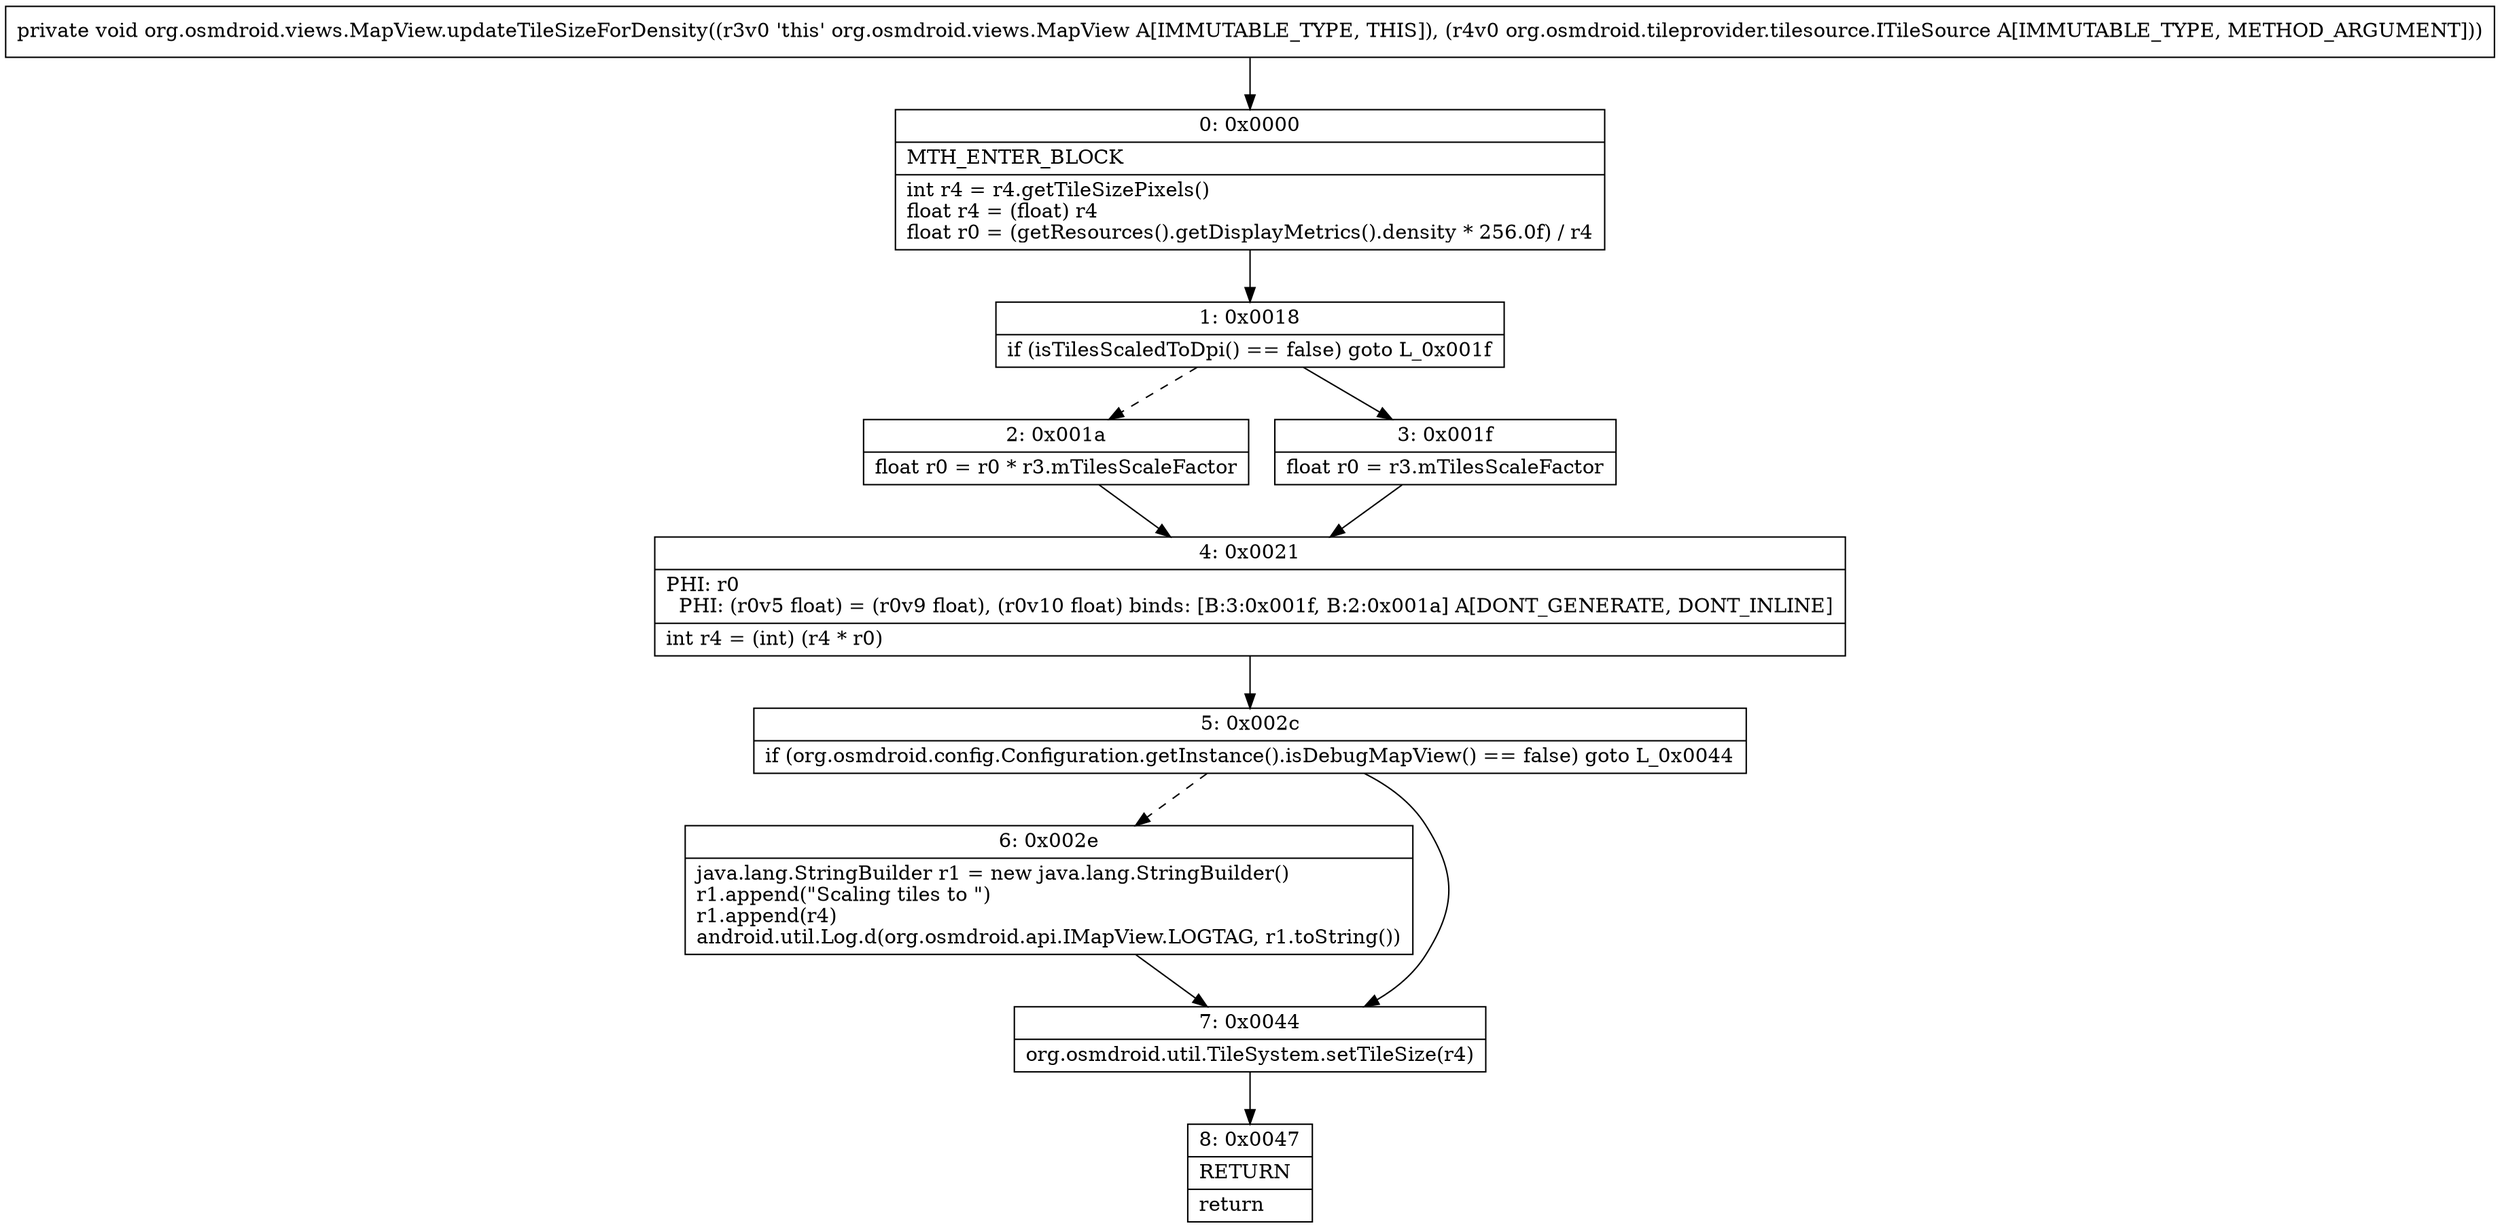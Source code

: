 digraph "CFG fororg.osmdroid.views.MapView.updateTileSizeForDensity(Lorg\/osmdroid\/tileprovider\/tilesource\/ITileSource;)V" {
Node_0 [shape=record,label="{0\:\ 0x0000|MTH_ENTER_BLOCK\l|int r4 = r4.getTileSizePixels()\lfloat r4 = (float) r4\lfloat r0 = (getResources().getDisplayMetrics().density * 256.0f) \/ r4\l}"];
Node_1 [shape=record,label="{1\:\ 0x0018|if (isTilesScaledToDpi() == false) goto L_0x001f\l}"];
Node_2 [shape=record,label="{2\:\ 0x001a|float r0 = r0 * r3.mTilesScaleFactor\l}"];
Node_3 [shape=record,label="{3\:\ 0x001f|float r0 = r3.mTilesScaleFactor\l}"];
Node_4 [shape=record,label="{4\:\ 0x0021|PHI: r0 \l  PHI: (r0v5 float) = (r0v9 float), (r0v10 float) binds: [B:3:0x001f, B:2:0x001a] A[DONT_GENERATE, DONT_INLINE]\l|int r4 = (int) (r4 * r0)\l}"];
Node_5 [shape=record,label="{5\:\ 0x002c|if (org.osmdroid.config.Configuration.getInstance().isDebugMapView() == false) goto L_0x0044\l}"];
Node_6 [shape=record,label="{6\:\ 0x002e|java.lang.StringBuilder r1 = new java.lang.StringBuilder()\lr1.append(\"Scaling tiles to \")\lr1.append(r4)\landroid.util.Log.d(org.osmdroid.api.IMapView.LOGTAG, r1.toString())\l}"];
Node_7 [shape=record,label="{7\:\ 0x0044|org.osmdroid.util.TileSystem.setTileSize(r4)\l}"];
Node_8 [shape=record,label="{8\:\ 0x0047|RETURN\l|return\l}"];
MethodNode[shape=record,label="{private void org.osmdroid.views.MapView.updateTileSizeForDensity((r3v0 'this' org.osmdroid.views.MapView A[IMMUTABLE_TYPE, THIS]), (r4v0 org.osmdroid.tileprovider.tilesource.ITileSource A[IMMUTABLE_TYPE, METHOD_ARGUMENT])) }"];
MethodNode -> Node_0;
Node_0 -> Node_1;
Node_1 -> Node_2[style=dashed];
Node_1 -> Node_3;
Node_2 -> Node_4;
Node_3 -> Node_4;
Node_4 -> Node_5;
Node_5 -> Node_6[style=dashed];
Node_5 -> Node_7;
Node_6 -> Node_7;
Node_7 -> Node_8;
}

